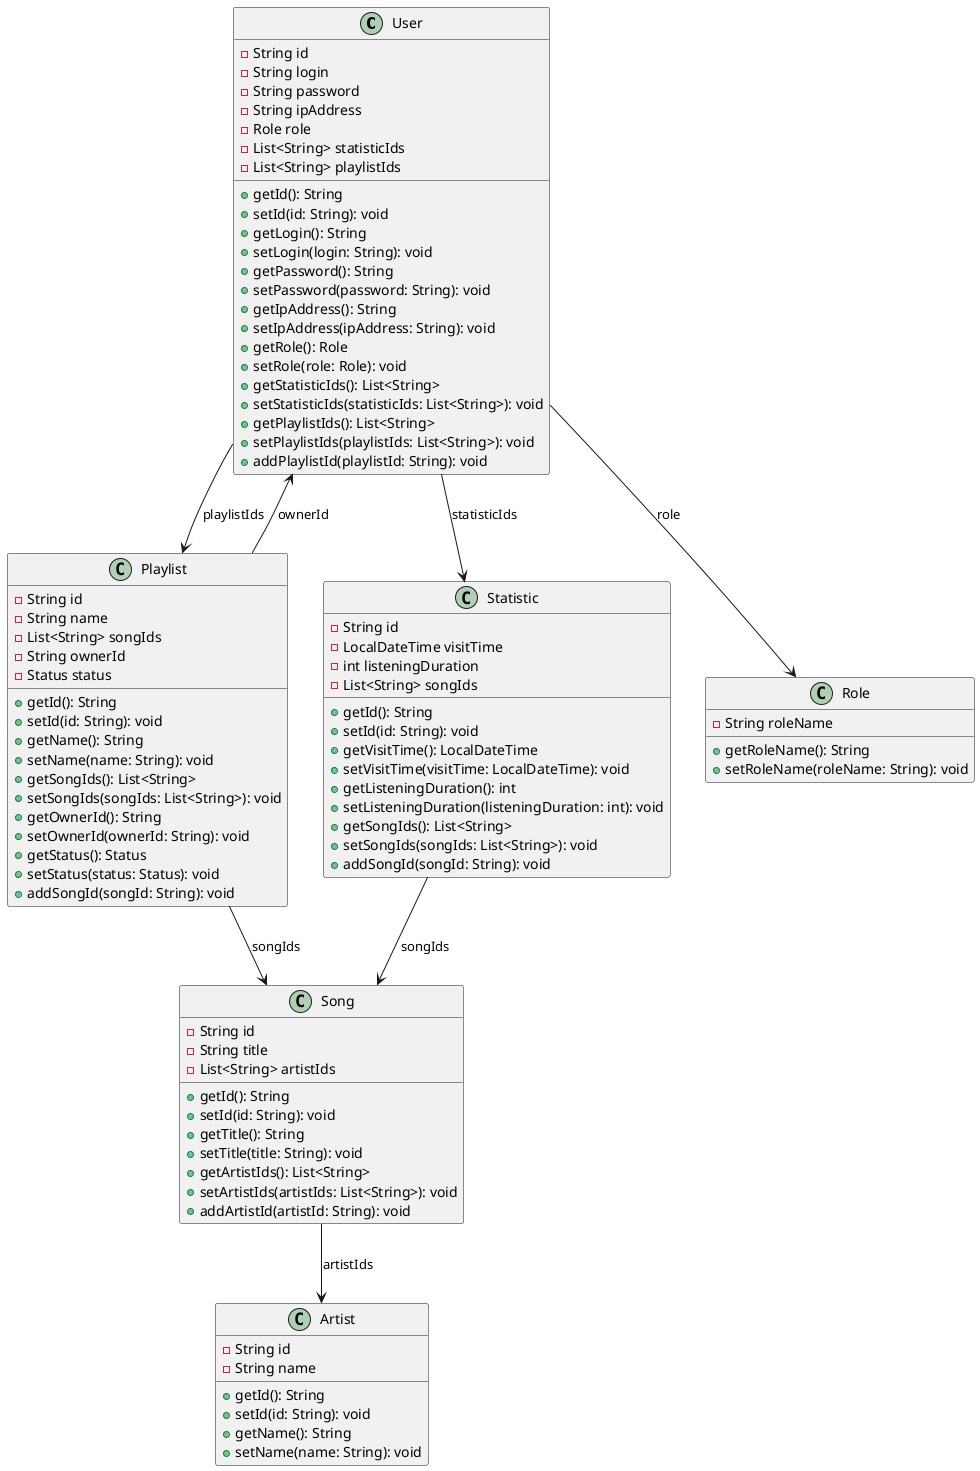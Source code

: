 @startuml

class User {
    - String id
    - String login
    - String password
    - String ipAddress
    - Role role
    - List<String> statisticIds
    - List<String> playlistIds
    + getId(): String
    + setId(id: String): void
    + getLogin(): String
    + setLogin(login: String): void
    + getPassword(): String
    + setPassword(password: String): void
    + getIpAddress(): String
    + setIpAddress(ipAddress: String): void
    + getRole(): Role
    + setRole(role: Role): void
    + getStatisticIds(): List<String>
    + setStatisticIds(statisticIds: List<String>): void
    + getPlaylistIds(): List<String>
    + setPlaylistIds(playlistIds: List<String>): void
    + addPlaylistId(playlistId: String): void
}

class Playlist {
    - String id
    - String name
    - List<String> songIds
    - String ownerId
    - Status status
    + getId(): String
    + setId(id: String): void
    + getName(): String
    + setName(name: String): void
    + getSongIds(): List<String>
    + setSongIds(songIds: List<String>): void
    + getOwnerId(): String
    + setOwnerId(ownerId: String): void
    + getStatus(): Status
    + setStatus(status: Status): void
    + addSongId(songId: String): void
}

class Song {
    - String id
    - String title
    - List<String> artistIds
    + getId(): String
    + setId(id: String): void
    + getTitle(): String
    + setTitle(title: String): void
    + getArtistIds(): List<String>
    + setArtistIds(artistIds: List<String>): void
    + addArtistId(artistId: String): void
}

class Artist {
    - String id
    - String name
    + getId(): String
    + setId(id: String): void
    + getName(): String
    + setName(name: String): void
}

class Statistic {
    - String id
    - LocalDateTime visitTime
    - int listeningDuration
    - List<String> songIds
    + getId(): String
    + setId(id: String): void
    + getVisitTime(): LocalDateTime
    + setVisitTime(visitTime: LocalDateTime): void
    + getListeningDuration(): int
    + setListeningDuration(listeningDuration: int): void
    + getSongIds(): List<String>
    + setSongIds(songIds: List<String>): void
    + addSongId(songId: String): void
}

class Role {
    - String roleName
    + getRoleName(): String
    + setRoleName(roleName: String): void
}

User --> Role: role
User --> Statistic : statisticIds
User --> Playlist : playlistIds
Playlist --> Song : songIds
Playlist --> User : ownerId
Song --> Artist : artistIds
Statistic --> Song : songIds

@enduml
